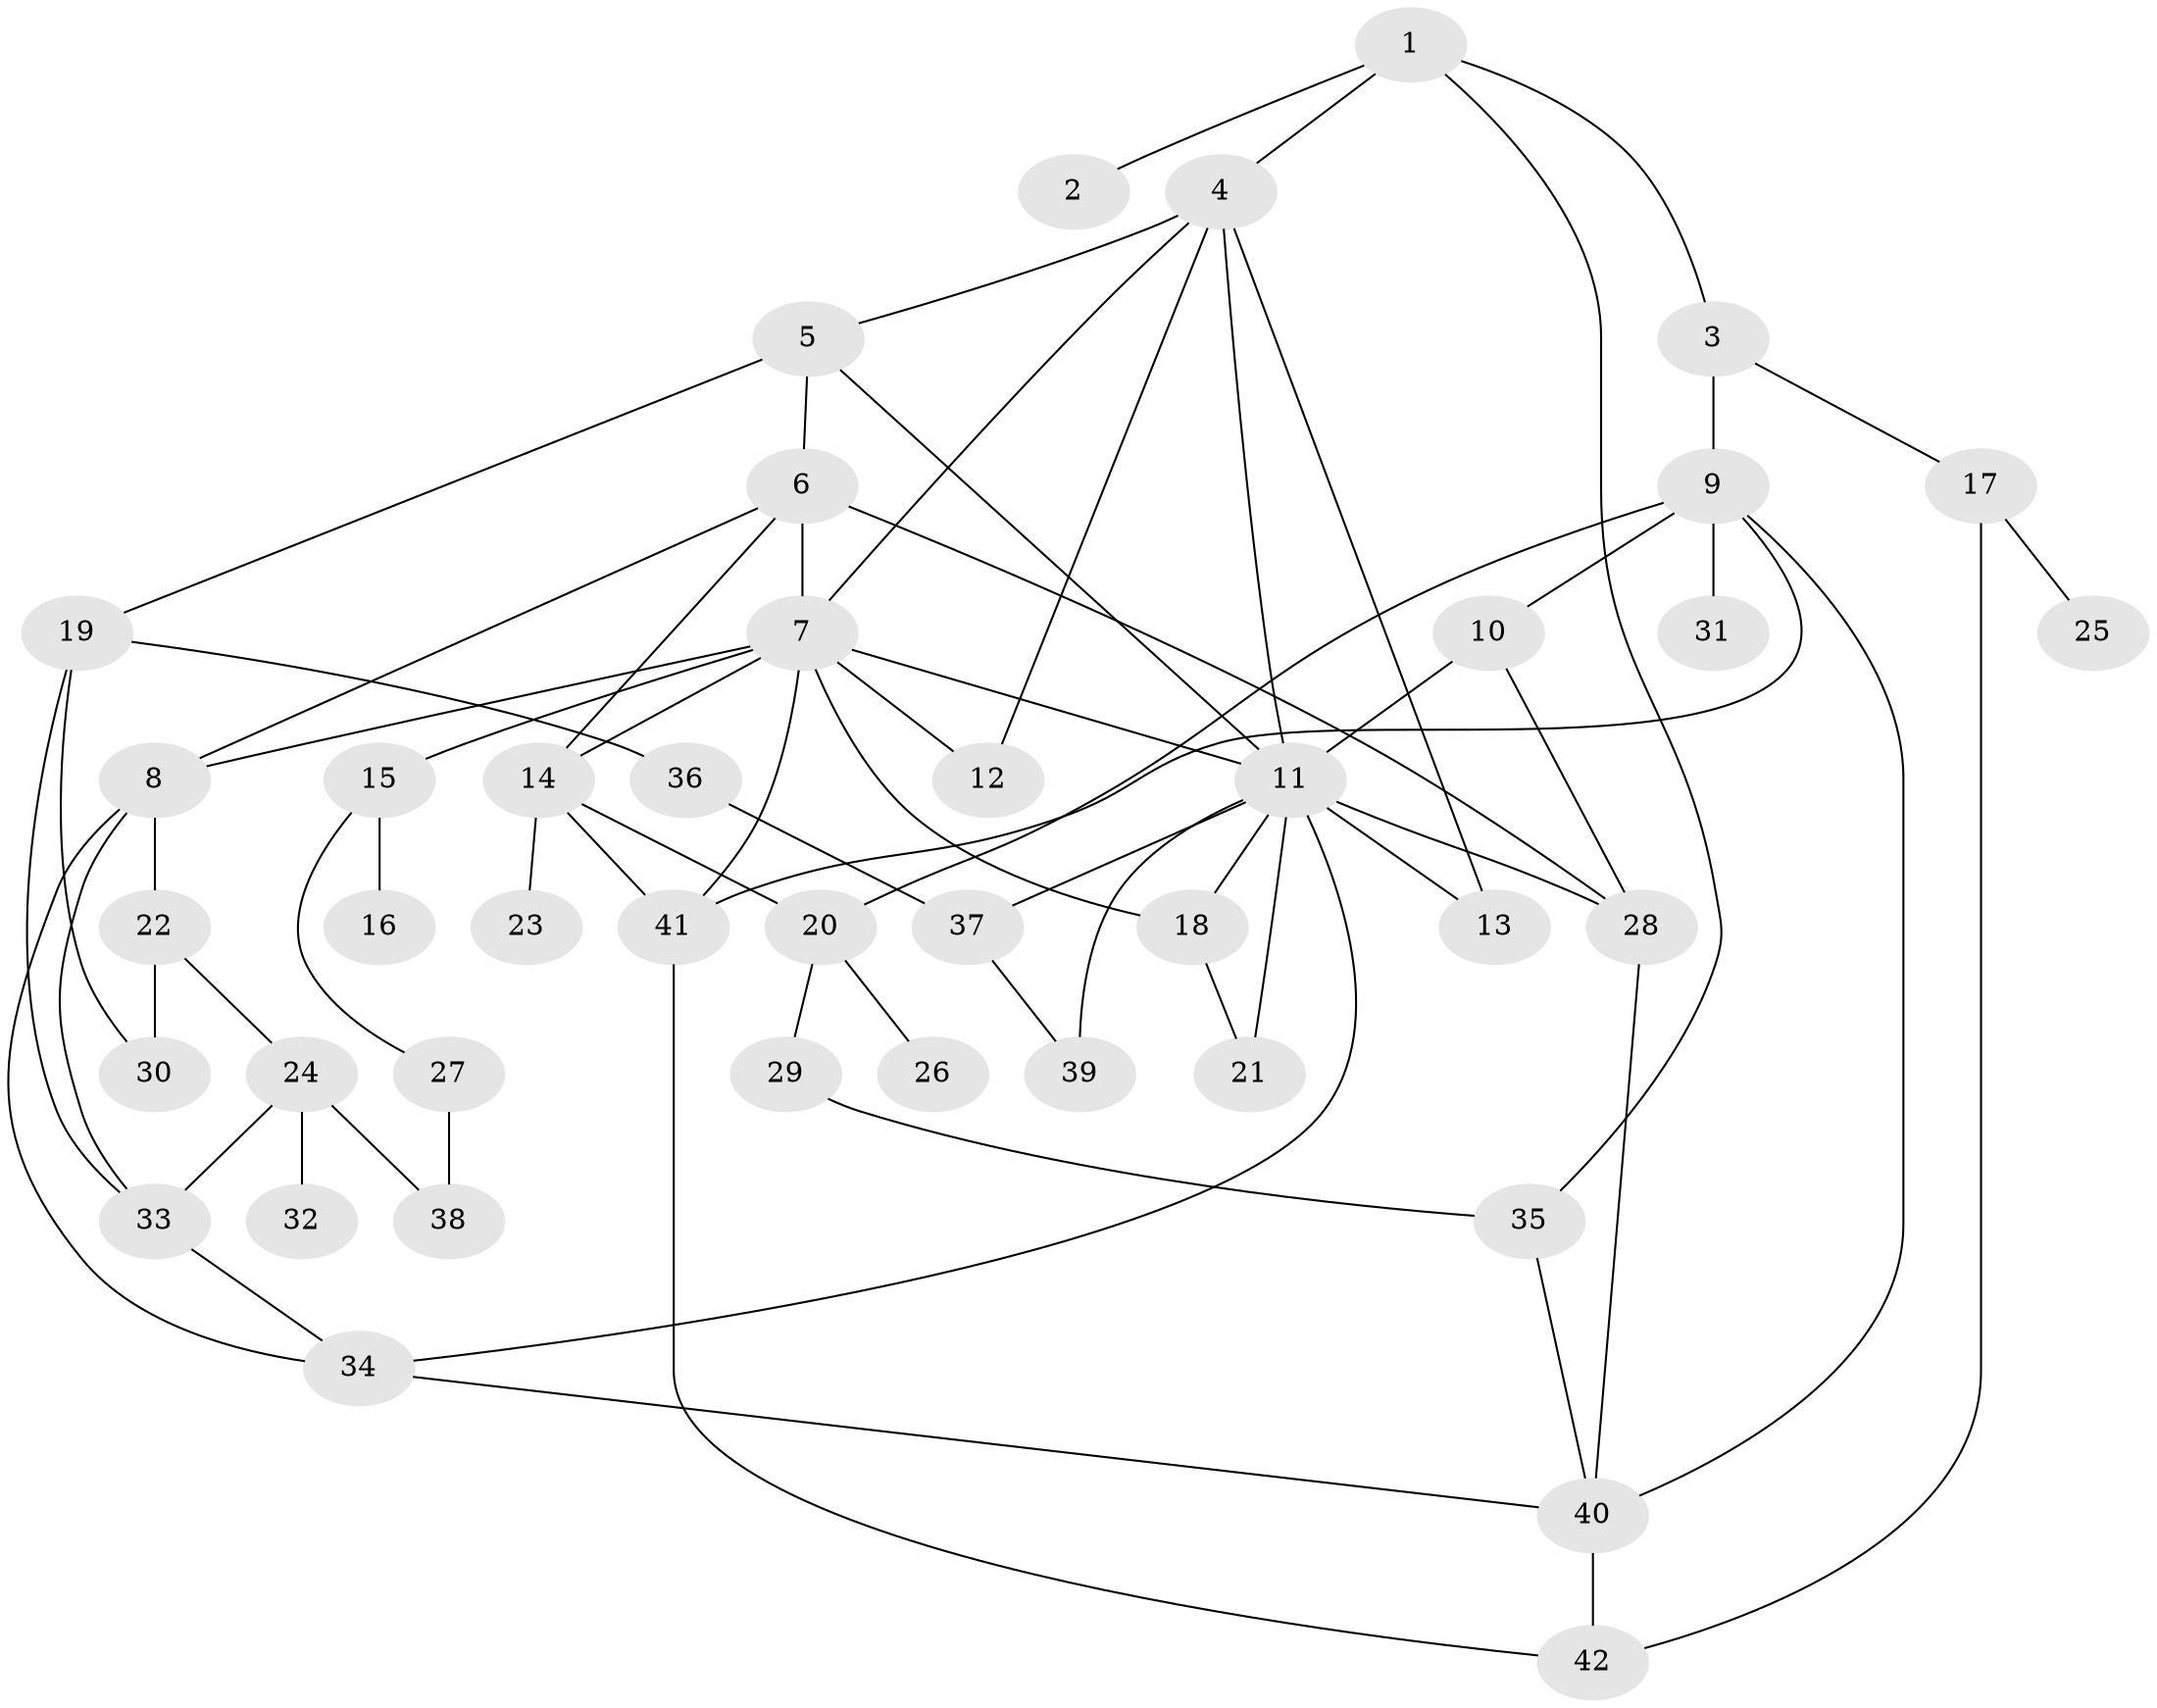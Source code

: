// original degree distribution, {5: 0.09615384615384616, 4: 0.09615384615384616, 6: 0.019230769230769232, 8: 0.019230769230769232, 2: 0.25, 1: 0.3173076923076923, 3: 0.19230769230769232, 7: 0.009615384615384616}
// Generated by graph-tools (version 1.1) at 2025/49/03/04/25 22:49:01]
// undirected, 42 vertices, 70 edges
graph export_dot {
  node [color=gray90,style=filled];
  1;
  2;
  3;
  4;
  5;
  6;
  7;
  8;
  9;
  10;
  11;
  12;
  13;
  14;
  15;
  16;
  17;
  18;
  19;
  20;
  21;
  22;
  23;
  24;
  25;
  26;
  27;
  28;
  29;
  30;
  31;
  32;
  33;
  34;
  35;
  36;
  37;
  38;
  39;
  40;
  41;
  42;
  1 -- 2 [weight=1.0];
  1 -- 3 [weight=1.0];
  1 -- 4 [weight=1.0];
  1 -- 35 [weight=1.0];
  3 -- 9 [weight=1.0];
  3 -- 17 [weight=1.0];
  4 -- 5 [weight=1.0];
  4 -- 7 [weight=1.0];
  4 -- 11 [weight=1.0];
  4 -- 12 [weight=1.0];
  4 -- 13 [weight=1.0];
  5 -- 6 [weight=1.0];
  5 -- 11 [weight=1.0];
  5 -- 19 [weight=1.0];
  6 -- 7 [weight=1.0];
  6 -- 8 [weight=1.0];
  6 -- 14 [weight=1.0];
  6 -- 28 [weight=1.0];
  7 -- 8 [weight=1.0];
  7 -- 11 [weight=1.0];
  7 -- 12 [weight=2.0];
  7 -- 14 [weight=1.0];
  7 -- 15 [weight=1.0];
  7 -- 18 [weight=1.0];
  7 -- 41 [weight=2.0];
  8 -- 22 [weight=1.0];
  8 -- 33 [weight=1.0];
  8 -- 34 [weight=1.0];
  9 -- 10 [weight=2.0];
  9 -- 20 [weight=1.0];
  9 -- 31 [weight=1.0];
  9 -- 40 [weight=1.0];
  9 -- 41 [weight=1.0];
  10 -- 11 [weight=1.0];
  10 -- 28 [weight=1.0];
  11 -- 13 [weight=1.0];
  11 -- 18 [weight=1.0];
  11 -- 21 [weight=1.0];
  11 -- 28 [weight=1.0];
  11 -- 34 [weight=1.0];
  11 -- 37 [weight=1.0];
  11 -- 39 [weight=1.0];
  14 -- 20 [weight=1.0];
  14 -- 23 [weight=1.0];
  14 -- 41 [weight=1.0];
  15 -- 16 [weight=1.0];
  15 -- 27 [weight=1.0];
  17 -- 25 [weight=1.0];
  17 -- 42 [weight=1.0];
  18 -- 21 [weight=1.0];
  19 -- 30 [weight=1.0];
  19 -- 33 [weight=1.0];
  19 -- 36 [weight=1.0];
  20 -- 26 [weight=1.0];
  20 -- 29 [weight=1.0];
  22 -- 24 [weight=1.0];
  22 -- 30 [weight=1.0];
  24 -- 32 [weight=1.0];
  24 -- 33 [weight=2.0];
  24 -- 38 [weight=1.0];
  27 -- 38 [weight=1.0];
  28 -- 40 [weight=1.0];
  29 -- 35 [weight=1.0];
  33 -- 34 [weight=1.0];
  34 -- 40 [weight=1.0];
  35 -- 40 [weight=1.0];
  36 -- 37 [weight=1.0];
  37 -- 39 [weight=1.0];
  40 -- 42 [weight=2.0];
  41 -- 42 [weight=1.0];
}
